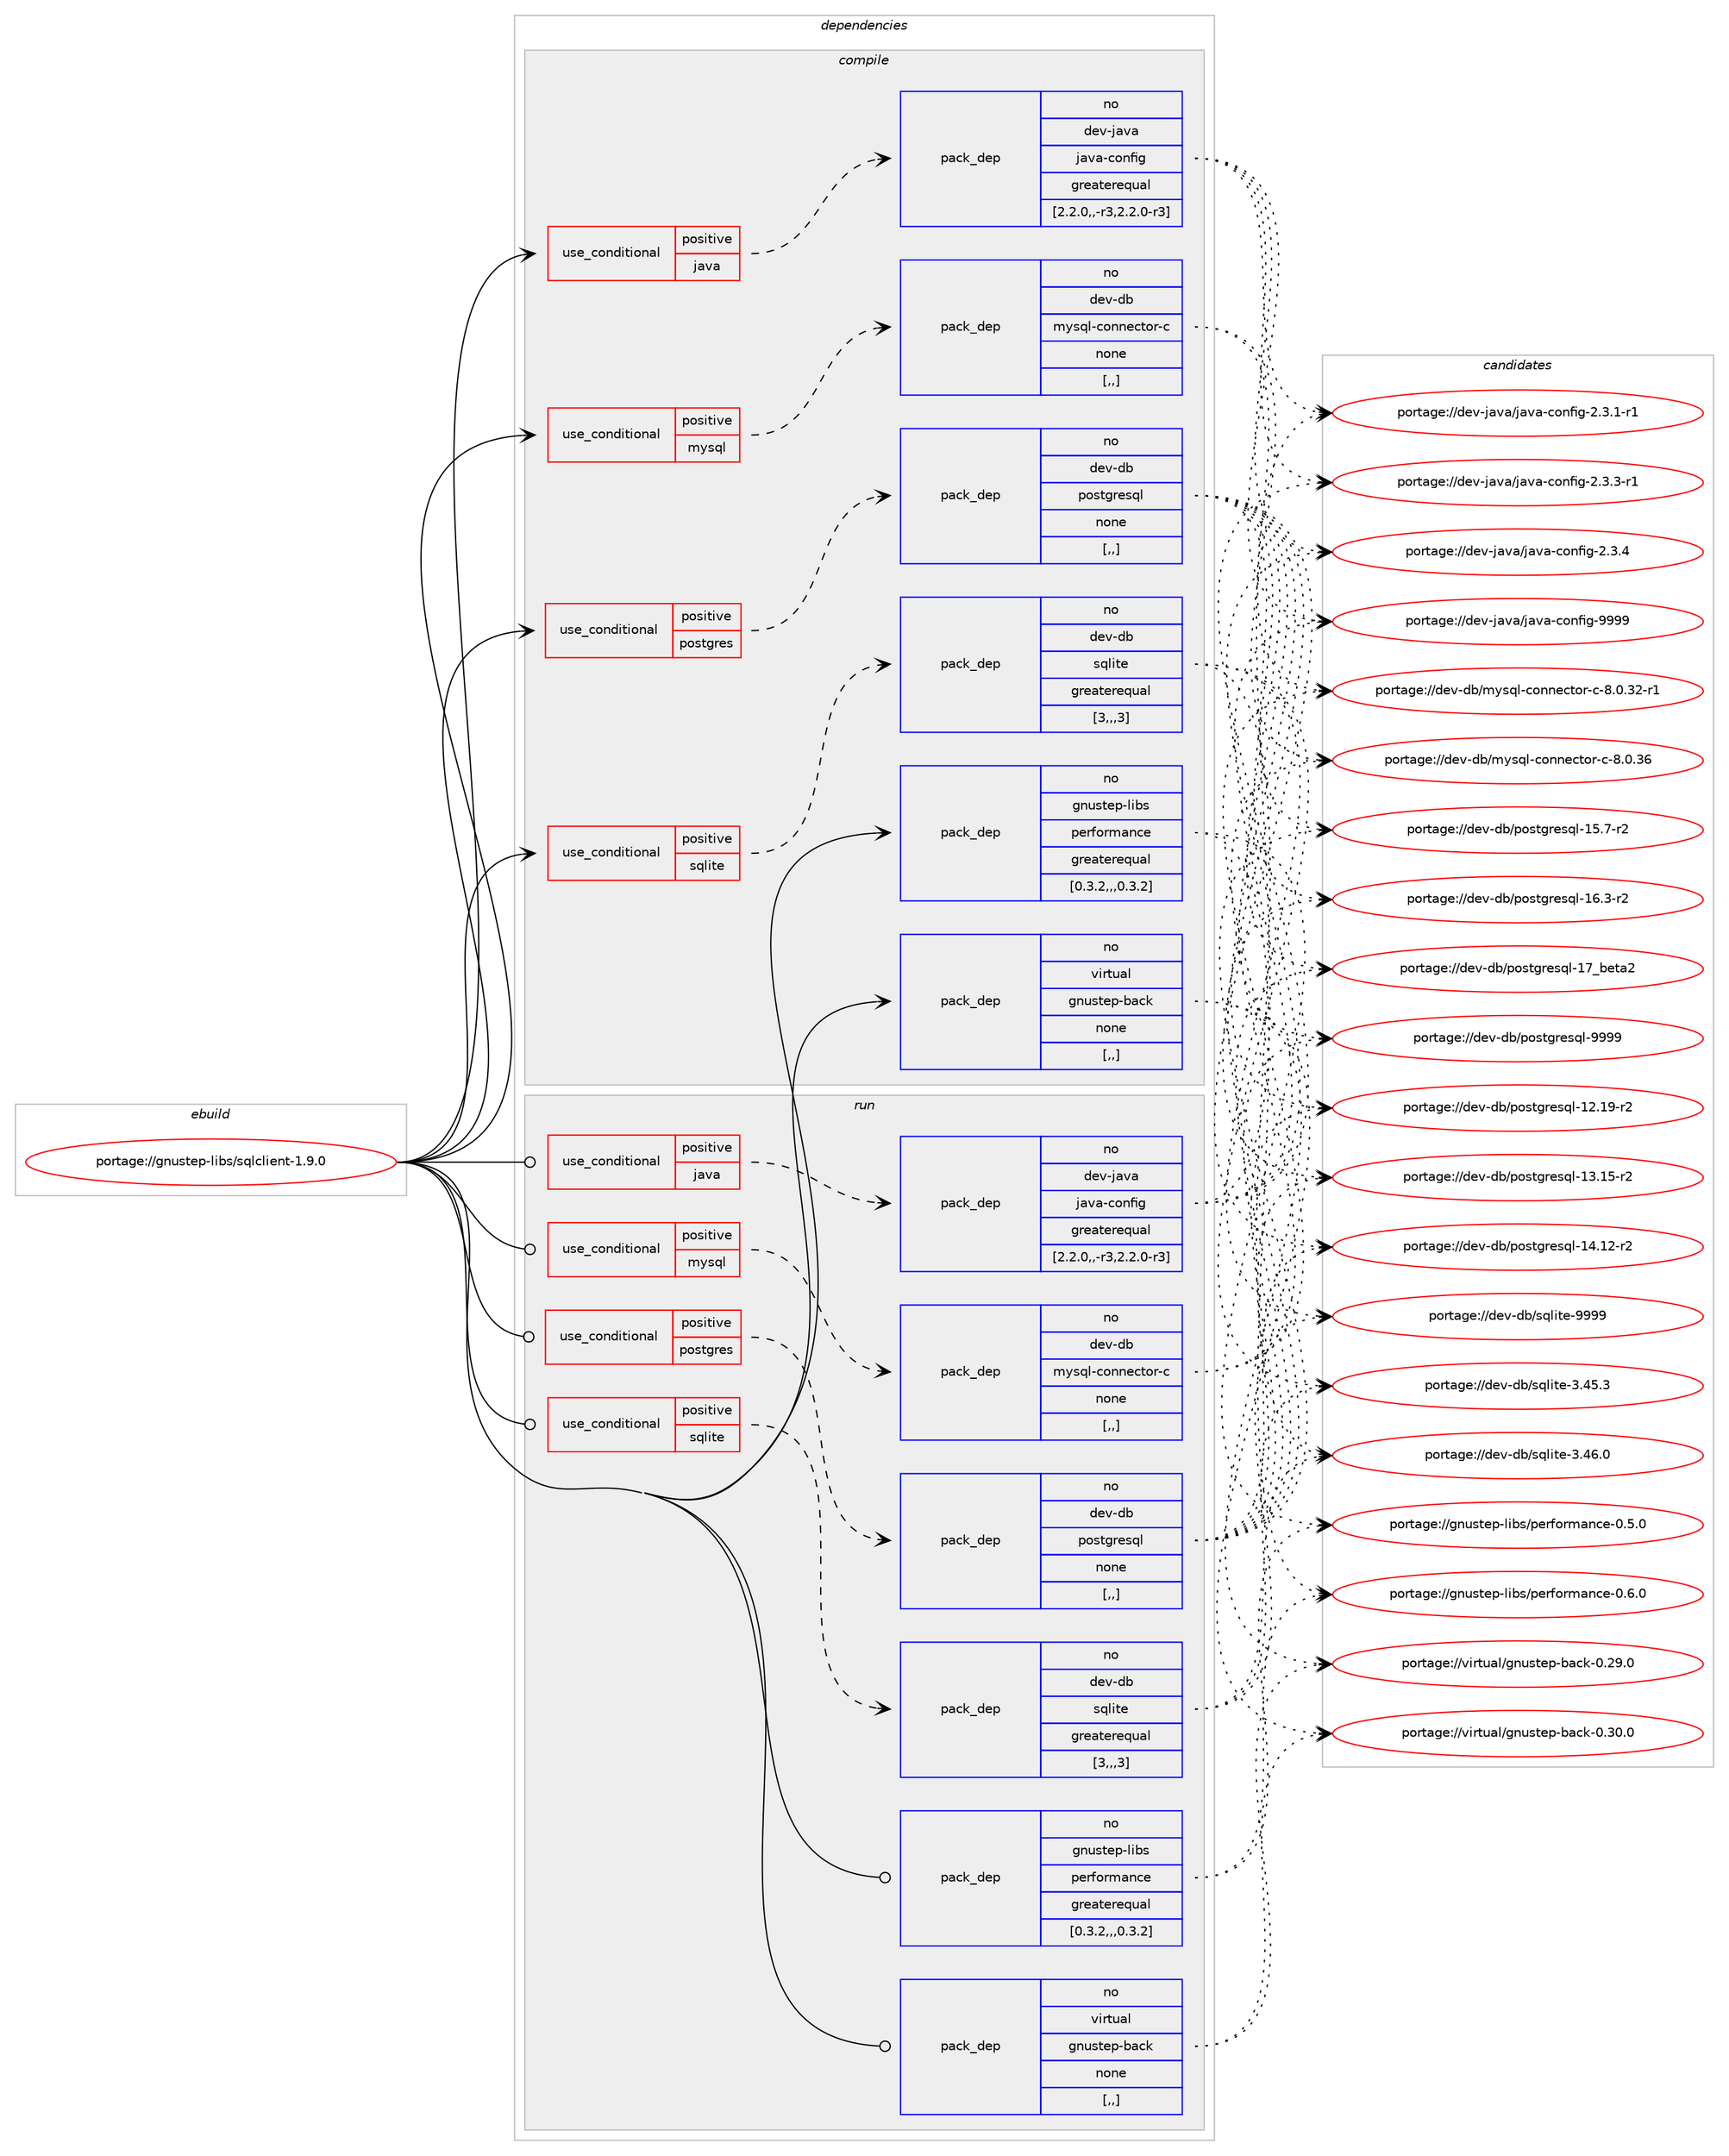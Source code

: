 digraph prolog {

# *************
# Graph options
# *************

newrank=true;
concentrate=true;
compound=true;
graph [rankdir=LR,fontname=Helvetica,fontsize=10,ranksep=1.5];#, ranksep=2.5, nodesep=0.2];
edge  [arrowhead=vee];
node  [fontname=Helvetica,fontsize=10];

# **********
# The ebuild
# **********

subgraph cluster_leftcol {
color=gray;
rank=same;
label=<<i>ebuild</i>>;
id [label="portage://gnustep-libs/sqlclient-1.9.0", color=red, width=4, href="../gnustep-libs/sqlclient-1.9.0.svg"];
}

# ****************
# The dependencies
# ****************

subgraph cluster_midcol {
color=gray;
label=<<i>dependencies</i>>;
subgraph cluster_compile {
fillcolor="#eeeeee";
style=filled;
label=<<i>compile</i>>;
subgraph cond64632 {
dependency237237 [label=<<TABLE BORDER="0" CELLBORDER="1" CELLSPACING="0" CELLPADDING="4"><TR><TD ROWSPAN="3" CELLPADDING="10">use_conditional</TD></TR><TR><TD>positive</TD></TR><TR><TD>java</TD></TR></TABLE>>, shape=none, color=red];
subgraph pack171079 {
dependency237238 [label=<<TABLE BORDER="0" CELLBORDER="1" CELLSPACING="0" CELLPADDING="4" WIDTH="220"><TR><TD ROWSPAN="6" CELLPADDING="30">pack_dep</TD></TR><TR><TD WIDTH="110">no</TD></TR><TR><TD>dev-java</TD></TR><TR><TD>java-config</TD></TR><TR><TD>greaterequal</TD></TR><TR><TD>[2.2.0,,-r3,2.2.0-r3]</TD></TR></TABLE>>, shape=none, color=blue];
}
dependency237237:e -> dependency237238:w [weight=20,style="dashed",arrowhead="vee"];
}
id:e -> dependency237237:w [weight=20,style="solid",arrowhead="vee"];
subgraph cond64633 {
dependency237239 [label=<<TABLE BORDER="0" CELLBORDER="1" CELLSPACING="0" CELLPADDING="4"><TR><TD ROWSPAN="3" CELLPADDING="10">use_conditional</TD></TR><TR><TD>positive</TD></TR><TR><TD>mysql</TD></TR></TABLE>>, shape=none, color=red];
subgraph pack171080 {
dependency237240 [label=<<TABLE BORDER="0" CELLBORDER="1" CELLSPACING="0" CELLPADDING="4" WIDTH="220"><TR><TD ROWSPAN="6" CELLPADDING="30">pack_dep</TD></TR><TR><TD WIDTH="110">no</TD></TR><TR><TD>dev-db</TD></TR><TR><TD>mysql-connector-c</TD></TR><TR><TD>none</TD></TR><TR><TD>[,,]</TD></TR></TABLE>>, shape=none, color=blue];
}
dependency237239:e -> dependency237240:w [weight=20,style="dashed",arrowhead="vee"];
}
id:e -> dependency237239:w [weight=20,style="solid",arrowhead="vee"];
subgraph cond64634 {
dependency237241 [label=<<TABLE BORDER="0" CELLBORDER="1" CELLSPACING="0" CELLPADDING="4"><TR><TD ROWSPAN="3" CELLPADDING="10">use_conditional</TD></TR><TR><TD>positive</TD></TR><TR><TD>postgres</TD></TR></TABLE>>, shape=none, color=red];
subgraph pack171081 {
dependency237242 [label=<<TABLE BORDER="0" CELLBORDER="1" CELLSPACING="0" CELLPADDING="4" WIDTH="220"><TR><TD ROWSPAN="6" CELLPADDING="30">pack_dep</TD></TR><TR><TD WIDTH="110">no</TD></TR><TR><TD>dev-db</TD></TR><TR><TD>postgresql</TD></TR><TR><TD>none</TD></TR><TR><TD>[,,]</TD></TR></TABLE>>, shape=none, color=blue];
}
dependency237241:e -> dependency237242:w [weight=20,style="dashed",arrowhead="vee"];
}
id:e -> dependency237241:w [weight=20,style="solid",arrowhead="vee"];
subgraph cond64635 {
dependency237243 [label=<<TABLE BORDER="0" CELLBORDER="1" CELLSPACING="0" CELLPADDING="4"><TR><TD ROWSPAN="3" CELLPADDING="10">use_conditional</TD></TR><TR><TD>positive</TD></TR><TR><TD>sqlite</TD></TR></TABLE>>, shape=none, color=red];
subgraph pack171082 {
dependency237244 [label=<<TABLE BORDER="0" CELLBORDER="1" CELLSPACING="0" CELLPADDING="4" WIDTH="220"><TR><TD ROWSPAN="6" CELLPADDING="30">pack_dep</TD></TR><TR><TD WIDTH="110">no</TD></TR><TR><TD>dev-db</TD></TR><TR><TD>sqlite</TD></TR><TR><TD>greaterequal</TD></TR><TR><TD>[3,,,3]</TD></TR></TABLE>>, shape=none, color=blue];
}
dependency237243:e -> dependency237244:w [weight=20,style="dashed",arrowhead="vee"];
}
id:e -> dependency237243:w [weight=20,style="solid",arrowhead="vee"];
subgraph pack171083 {
dependency237245 [label=<<TABLE BORDER="0" CELLBORDER="1" CELLSPACING="0" CELLPADDING="4" WIDTH="220"><TR><TD ROWSPAN="6" CELLPADDING="30">pack_dep</TD></TR><TR><TD WIDTH="110">no</TD></TR><TR><TD>gnustep-libs</TD></TR><TR><TD>performance</TD></TR><TR><TD>greaterequal</TD></TR><TR><TD>[0.3.2,,,0.3.2]</TD></TR></TABLE>>, shape=none, color=blue];
}
id:e -> dependency237245:w [weight=20,style="solid",arrowhead="vee"];
subgraph pack171084 {
dependency237246 [label=<<TABLE BORDER="0" CELLBORDER="1" CELLSPACING="0" CELLPADDING="4" WIDTH="220"><TR><TD ROWSPAN="6" CELLPADDING="30">pack_dep</TD></TR><TR><TD WIDTH="110">no</TD></TR><TR><TD>virtual</TD></TR><TR><TD>gnustep-back</TD></TR><TR><TD>none</TD></TR><TR><TD>[,,]</TD></TR></TABLE>>, shape=none, color=blue];
}
id:e -> dependency237246:w [weight=20,style="solid",arrowhead="vee"];
}
subgraph cluster_compileandrun {
fillcolor="#eeeeee";
style=filled;
label=<<i>compile and run</i>>;
}
subgraph cluster_run {
fillcolor="#eeeeee";
style=filled;
label=<<i>run</i>>;
subgraph cond64636 {
dependency237247 [label=<<TABLE BORDER="0" CELLBORDER="1" CELLSPACING="0" CELLPADDING="4"><TR><TD ROWSPAN="3" CELLPADDING="10">use_conditional</TD></TR><TR><TD>positive</TD></TR><TR><TD>java</TD></TR></TABLE>>, shape=none, color=red];
subgraph pack171085 {
dependency237248 [label=<<TABLE BORDER="0" CELLBORDER="1" CELLSPACING="0" CELLPADDING="4" WIDTH="220"><TR><TD ROWSPAN="6" CELLPADDING="30">pack_dep</TD></TR><TR><TD WIDTH="110">no</TD></TR><TR><TD>dev-java</TD></TR><TR><TD>java-config</TD></TR><TR><TD>greaterequal</TD></TR><TR><TD>[2.2.0,,-r3,2.2.0-r3]</TD></TR></TABLE>>, shape=none, color=blue];
}
dependency237247:e -> dependency237248:w [weight=20,style="dashed",arrowhead="vee"];
}
id:e -> dependency237247:w [weight=20,style="solid",arrowhead="odot"];
subgraph cond64637 {
dependency237249 [label=<<TABLE BORDER="0" CELLBORDER="1" CELLSPACING="0" CELLPADDING="4"><TR><TD ROWSPAN="3" CELLPADDING="10">use_conditional</TD></TR><TR><TD>positive</TD></TR><TR><TD>mysql</TD></TR></TABLE>>, shape=none, color=red];
subgraph pack171086 {
dependency237250 [label=<<TABLE BORDER="0" CELLBORDER="1" CELLSPACING="0" CELLPADDING="4" WIDTH="220"><TR><TD ROWSPAN="6" CELLPADDING="30">pack_dep</TD></TR><TR><TD WIDTH="110">no</TD></TR><TR><TD>dev-db</TD></TR><TR><TD>mysql-connector-c</TD></TR><TR><TD>none</TD></TR><TR><TD>[,,]</TD></TR></TABLE>>, shape=none, color=blue];
}
dependency237249:e -> dependency237250:w [weight=20,style="dashed",arrowhead="vee"];
}
id:e -> dependency237249:w [weight=20,style="solid",arrowhead="odot"];
subgraph cond64638 {
dependency237251 [label=<<TABLE BORDER="0" CELLBORDER="1" CELLSPACING="0" CELLPADDING="4"><TR><TD ROWSPAN="3" CELLPADDING="10">use_conditional</TD></TR><TR><TD>positive</TD></TR><TR><TD>postgres</TD></TR></TABLE>>, shape=none, color=red];
subgraph pack171087 {
dependency237252 [label=<<TABLE BORDER="0" CELLBORDER="1" CELLSPACING="0" CELLPADDING="4" WIDTH="220"><TR><TD ROWSPAN="6" CELLPADDING="30">pack_dep</TD></TR><TR><TD WIDTH="110">no</TD></TR><TR><TD>dev-db</TD></TR><TR><TD>postgresql</TD></TR><TR><TD>none</TD></TR><TR><TD>[,,]</TD></TR></TABLE>>, shape=none, color=blue];
}
dependency237251:e -> dependency237252:w [weight=20,style="dashed",arrowhead="vee"];
}
id:e -> dependency237251:w [weight=20,style="solid",arrowhead="odot"];
subgraph cond64639 {
dependency237253 [label=<<TABLE BORDER="0" CELLBORDER="1" CELLSPACING="0" CELLPADDING="4"><TR><TD ROWSPAN="3" CELLPADDING="10">use_conditional</TD></TR><TR><TD>positive</TD></TR><TR><TD>sqlite</TD></TR></TABLE>>, shape=none, color=red];
subgraph pack171088 {
dependency237254 [label=<<TABLE BORDER="0" CELLBORDER="1" CELLSPACING="0" CELLPADDING="4" WIDTH="220"><TR><TD ROWSPAN="6" CELLPADDING="30">pack_dep</TD></TR><TR><TD WIDTH="110">no</TD></TR><TR><TD>dev-db</TD></TR><TR><TD>sqlite</TD></TR><TR><TD>greaterequal</TD></TR><TR><TD>[3,,,3]</TD></TR></TABLE>>, shape=none, color=blue];
}
dependency237253:e -> dependency237254:w [weight=20,style="dashed",arrowhead="vee"];
}
id:e -> dependency237253:w [weight=20,style="solid",arrowhead="odot"];
subgraph pack171089 {
dependency237255 [label=<<TABLE BORDER="0" CELLBORDER="1" CELLSPACING="0" CELLPADDING="4" WIDTH="220"><TR><TD ROWSPAN="6" CELLPADDING="30">pack_dep</TD></TR><TR><TD WIDTH="110">no</TD></TR><TR><TD>gnustep-libs</TD></TR><TR><TD>performance</TD></TR><TR><TD>greaterequal</TD></TR><TR><TD>[0.3.2,,,0.3.2]</TD></TR></TABLE>>, shape=none, color=blue];
}
id:e -> dependency237255:w [weight=20,style="solid",arrowhead="odot"];
subgraph pack171090 {
dependency237256 [label=<<TABLE BORDER="0" CELLBORDER="1" CELLSPACING="0" CELLPADDING="4" WIDTH="220"><TR><TD ROWSPAN="6" CELLPADDING="30">pack_dep</TD></TR><TR><TD WIDTH="110">no</TD></TR><TR><TD>virtual</TD></TR><TR><TD>gnustep-back</TD></TR><TR><TD>none</TD></TR><TR><TD>[,,]</TD></TR></TABLE>>, shape=none, color=blue];
}
id:e -> dependency237256:w [weight=20,style="solid",arrowhead="odot"];
}
}

# **************
# The candidates
# **************

subgraph cluster_choices {
rank=same;
color=gray;
label=<<i>candidates</i>>;

subgraph choice171079 {
color=black;
nodesep=1;
choice10010111845106971189747106971189745991111101021051034550465146494511449 [label="portage://dev-java/java-config-2.3.1-r1", color=red, width=4,href="../dev-java/java-config-2.3.1-r1.svg"];
choice10010111845106971189747106971189745991111101021051034550465146514511449 [label="portage://dev-java/java-config-2.3.3-r1", color=red, width=4,href="../dev-java/java-config-2.3.3-r1.svg"];
choice1001011184510697118974710697118974599111110102105103455046514652 [label="portage://dev-java/java-config-2.3.4", color=red, width=4,href="../dev-java/java-config-2.3.4.svg"];
choice10010111845106971189747106971189745991111101021051034557575757 [label="portage://dev-java/java-config-9999", color=red, width=4,href="../dev-java/java-config-9999.svg"];
dependency237238:e -> choice10010111845106971189747106971189745991111101021051034550465146494511449:w [style=dotted,weight="100"];
dependency237238:e -> choice10010111845106971189747106971189745991111101021051034550465146514511449:w [style=dotted,weight="100"];
dependency237238:e -> choice1001011184510697118974710697118974599111110102105103455046514652:w [style=dotted,weight="100"];
dependency237238:e -> choice10010111845106971189747106971189745991111101021051034557575757:w [style=dotted,weight="100"];
}
subgraph choice171080 {
color=black;
nodesep=1;
choice1001011184510098471091211151131084599111110110101991161111144599455646484651504511449 [label="portage://dev-db/mysql-connector-c-8.0.32-r1", color=red, width=4,href="../dev-db/mysql-connector-c-8.0.32-r1.svg"];
choice100101118451009847109121115113108459911111011010199116111114459945564648465154 [label="portage://dev-db/mysql-connector-c-8.0.36", color=red, width=4,href="../dev-db/mysql-connector-c-8.0.36.svg"];
dependency237240:e -> choice1001011184510098471091211151131084599111110110101991161111144599455646484651504511449:w [style=dotted,weight="100"];
dependency237240:e -> choice100101118451009847109121115113108459911111011010199116111114459945564648465154:w [style=dotted,weight="100"];
}
subgraph choice171081 {
color=black;
nodesep=1;
choice1001011184510098471121111151161031141011151131084549504649574511450 [label="portage://dev-db/postgresql-12.19-r2", color=red, width=4,href="../dev-db/postgresql-12.19-r2.svg"];
choice1001011184510098471121111151161031141011151131084549514649534511450 [label="portage://dev-db/postgresql-13.15-r2", color=red, width=4,href="../dev-db/postgresql-13.15-r2.svg"];
choice1001011184510098471121111151161031141011151131084549524649504511450 [label="portage://dev-db/postgresql-14.12-r2", color=red, width=4,href="../dev-db/postgresql-14.12-r2.svg"];
choice10010111845100984711211111511610311410111511310845495346554511450 [label="portage://dev-db/postgresql-15.7-r2", color=red, width=4,href="../dev-db/postgresql-15.7-r2.svg"];
choice10010111845100984711211111511610311410111511310845495446514511450 [label="portage://dev-db/postgresql-16.3-r2", color=red, width=4,href="../dev-db/postgresql-16.3-r2.svg"];
choice10010111845100984711211111511610311410111511310845495595981011169750 [label="portage://dev-db/postgresql-17_beta2", color=red, width=4,href="../dev-db/postgresql-17_beta2.svg"];
choice1001011184510098471121111151161031141011151131084557575757 [label="portage://dev-db/postgresql-9999", color=red, width=4,href="../dev-db/postgresql-9999.svg"];
dependency237242:e -> choice1001011184510098471121111151161031141011151131084549504649574511450:w [style=dotted,weight="100"];
dependency237242:e -> choice1001011184510098471121111151161031141011151131084549514649534511450:w [style=dotted,weight="100"];
dependency237242:e -> choice1001011184510098471121111151161031141011151131084549524649504511450:w [style=dotted,weight="100"];
dependency237242:e -> choice10010111845100984711211111511610311410111511310845495346554511450:w [style=dotted,weight="100"];
dependency237242:e -> choice10010111845100984711211111511610311410111511310845495446514511450:w [style=dotted,weight="100"];
dependency237242:e -> choice10010111845100984711211111511610311410111511310845495595981011169750:w [style=dotted,weight="100"];
dependency237242:e -> choice1001011184510098471121111151161031141011151131084557575757:w [style=dotted,weight="100"];
}
subgraph choice171082 {
color=black;
nodesep=1;
choice10010111845100984711511310810511610145514652534651 [label="portage://dev-db/sqlite-3.45.3", color=red, width=4,href="../dev-db/sqlite-3.45.3.svg"];
choice10010111845100984711511310810511610145514652544648 [label="portage://dev-db/sqlite-3.46.0", color=red, width=4,href="../dev-db/sqlite-3.46.0.svg"];
choice1001011184510098471151131081051161014557575757 [label="portage://dev-db/sqlite-9999", color=red, width=4,href="../dev-db/sqlite-9999.svg"];
dependency237244:e -> choice10010111845100984711511310810511610145514652534651:w [style=dotted,weight="100"];
dependency237244:e -> choice10010111845100984711511310810511610145514652544648:w [style=dotted,weight="100"];
dependency237244:e -> choice1001011184510098471151131081051161014557575757:w [style=dotted,weight="100"];
}
subgraph choice171083 {
color=black;
nodesep=1;
choice1031101171151161011124510810598115471121011141021111141099711099101454846534648 [label="portage://gnustep-libs/performance-0.5.0", color=red, width=4,href="../gnustep-libs/performance-0.5.0.svg"];
choice1031101171151161011124510810598115471121011141021111141099711099101454846544648 [label="portage://gnustep-libs/performance-0.6.0", color=red, width=4,href="../gnustep-libs/performance-0.6.0.svg"];
dependency237245:e -> choice1031101171151161011124510810598115471121011141021111141099711099101454846534648:w [style=dotted,weight="100"];
dependency237245:e -> choice1031101171151161011124510810598115471121011141021111141099711099101454846544648:w [style=dotted,weight="100"];
}
subgraph choice171084 {
color=black;
nodesep=1;
choice11810511411611797108471031101171151161011124598979910745484650574648 [label="portage://virtual/gnustep-back-0.29.0", color=red, width=4,href="../virtual/gnustep-back-0.29.0.svg"];
choice11810511411611797108471031101171151161011124598979910745484651484648 [label="portage://virtual/gnustep-back-0.30.0", color=red, width=4,href="../virtual/gnustep-back-0.30.0.svg"];
dependency237246:e -> choice11810511411611797108471031101171151161011124598979910745484650574648:w [style=dotted,weight="100"];
dependency237246:e -> choice11810511411611797108471031101171151161011124598979910745484651484648:w [style=dotted,weight="100"];
}
subgraph choice171085 {
color=black;
nodesep=1;
choice10010111845106971189747106971189745991111101021051034550465146494511449 [label="portage://dev-java/java-config-2.3.1-r1", color=red, width=4,href="../dev-java/java-config-2.3.1-r1.svg"];
choice10010111845106971189747106971189745991111101021051034550465146514511449 [label="portage://dev-java/java-config-2.3.3-r1", color=red, width=4,href="../dev-java/java-config-2.3.3-r1.svg"];
choice1001011184510697118974710697118974599111110102105103455046514652 [label="portage://dev-java/java-config-2.3.4", color=red, width=4,href="../dev-java/java-config-2.3.4.svg"];
choice10010111845106971189747106971189745991111101021051034557575757 [label="portage://dev-java/java-config-9999", color=red, width=4,href="../dev-java/java-config-9999.svg"];
dependency237248:e -> choice10010111845106971189747106971189745991111101021051034550465146494511449:w [style=dotted,weight="100"];
dependency237248:e -> choice10010111845106971189747106971189745991111101021051034550465146514511449:w [style=dotted,weight="100"];
dependency237248:e -> choice1001011184510697118974710697118974599111110102105103455046514652:w [style=dotted,weight="100"];
dependency237248:e -> choice10010111845106971189747106971189745991111101021051034557575757:w [style=dotted,weight="100"];
}
subgraph choice171086 {
color=black;
nodesep=1;
choice1001011184510098471091211151131084599111110110101991161111144599455646484651504511449 [label="portage://dev-db/mysql-connector-c-8.0.32-r1", color=red, width=4,href="../dev-db/mysql-connector-c-8.0.32-r1.svg"];
choice100101118451009847109121115113108459911111011010199116111114459945564648465154 [label="portage://dev-db/mysql-connector-c-8.0.36", color=red, width=4,href="../dev-db/mysql-connector-c-8.0.36.svg"];
dependency237250:e -> choice1001011184510098471091211151131084599111110110101991161111144599455646484651504511449:w [style=dotted,weight="100"];
dependency237250:e -> choice100101118451009847109121115113108459911111011010199116111114459945564648465154:w [style=dotted,weight="100"];
}
subgraph choice171087 {
color=black;
nodesep=1;
choice1001011184510098471121111151161031141011151131084549504649574511450 [label="portage://dev-db/postgresql-12.19-r2", color=red, width=4,href="../dev-db/postgresql-12.19-r2.svg"];
choice1001011184510098471121111151161031141011151131084549514649534511450 [label="portage://dev-db/postgresql-13.15-r2", color=red, width=4,href="../dev-db/postgresql-13.15-r2.svg"];
choice1001011184510098471121111151161031141011151131084549524649504511450 [label="portage://dev-db/postgresql-14.12-r2", color=red, width=4,href="../dev-db/postgresql-14.12-r2.svg"];
choice10010111845100984711211111511610311410111511310845495346554511450 [label="portage://dev-db/postgresql-15.7-r2", color=red, width=4,href="../dev-db/postgresql-15.7-r2.svg"];
choice10010111845100984711211111511610311410111511310845495446514511450 [label="portage://dev-db/postgresql-16.3-r2", color=red, width=4,href="../dev-db/postgresql-16.3-r2.svg"];
choice10010111845100984711211111511610311410111511310845495595981011169750 [label="portage://dev-db/postgresql-17_beta2", color=red, width=4,href="../dev-db/postgresql-17_beta2.svg"];
choice1001011184510098471121111151161031141011151131084557575757 [label="portage://dev-db/postgresql-9999", color=red, width=4,href="../dev-db/postgresql-9999.svg"];
dependency237252:e -> choice1001011184510098471121111151161031141011151131084549504649574511450:w [style=dotted,weight="100"];
dependency237252:e -> choice1001011184510098471121111151161031141011151131084549514649534511450:w [style=dotted,weight="100"];
dependency237252:e -> choice1001011184510098471121111151161031141011151131084549524649504511450:w [style=dotted,weight="100"];
dependency237252:e -> choice10010111845100984711211111511610311410111511310845495346554511450:w [style=dotted,weight="100"];
dependency237252:e -> choice10010111845100984711211111511610311410111511310845495446514511450:w [style=dotted,weight="100"];
dependency237252:e -> choice10010111845100984711211111511610311410111511310845495595981011169750:w [style=dotted,weight="100"];
dependency237252:e -> choice1001011184510098471121111151161031141011151131084557575757:w [style=dotted,weight="100"];
}
subgraph choice171088 {
color=black;
nodesep=1;
choice10010111845100984711511310810511610145514652534651 [label="portage://dev-db/sqlite-3.45.3", color=red, width=4,href="../dev-db/sqlite-3.45.3.svg"];
choice10010111845100984711511310810511610145514652544648 [label="portage://dev-db/sqlite-3.46.0", color=red, width=4,href="../dev-db/sqlite-3.46.0.svg"];
choice1001011184510098471151131081051161014557575757 [label="portage://dev-db/sqlite-9999", color=red, width=4,href="../dev-db/sqlite-9999.svg"];
dependency237254:e -> choice10010111845100984711511310810511610145514652534651:w [style=dotted,weight="100"];
dependency237254:e -> choice10010111845100984711511310810511610145514652544648:w [style=dotted,weight="100"];
dependency237254:e -> choice1001011184510098471151131081051161014557575757:w [style=dotted,weight="100"];
}
subgraph choice171089 {
color=black;
nodesep=1;
choice1031101171151161011124510810598115471121011141021111141099711099101454846534648 [label="portage://gnustep-libs/performance-0.5.0", color=red, width=4,href="../gnustep-libs/performance-0.5.0.svg"];
choice1031101171151161011124510810598115471121011141021111141099711099101454846544648 [label="portage://gnustep-libs/performance-0.6.0", color=red, width=4,href="../gnustep-libs/performance-0.6.0.svg"];
dependency237255:e -> choice1031101171151161011124510810598115471121011141021111141099711099101454846534648:w [style=dotted,weight="100"];
dependency237255:e -> choice1031101171151161011124510810598115471121011141021111141099711099101454846544648:w [style=dotted,weight="100"];
}
subgraph choice171090 {
color=black;
nodesep=1;
choice11810511411611797108471031101171151161011124598979910745484650574648 [label="portage://virtual/gnustep-back-0.29.0", color=red, width=4,href="../virtual/gnustep-back-0.29.0.svg"];
choice11810511411611797108471031101171151161011124598979910745484651484648 [label="portage://virtual/gnustep-back-0.30.0", color=red, width=4,href="../virtual/gnustep-back-0.30.0.svg"];
dependency237256:e -> choice11810511411611797108471031101171151161011124598979910745484650574648:w [style=dotted,weight="100"];
dependency237256:e -> choice11810511411611797108471031101171151161011124598979910745484651484648:w [style=dotted,weight="100"];
}
}

}

